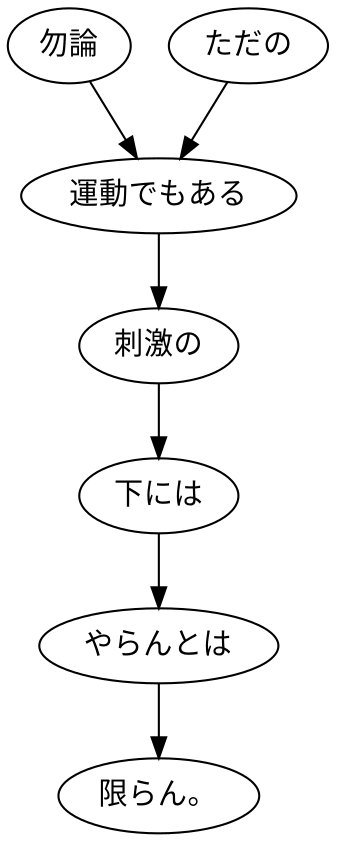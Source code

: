 digraph graph3952 {
	node0 [label="勿論"];
	node1 [label="ただの"];
	node2 [label="運動でもある"];
	node3 [label="刺激の"];
	node4 [label="下には"];
	node5 [label="やらんとは"];
	node6 [label="限らん。"];
	node0 -> node2;
	node1 -> node2;
	node2 -> node3;
	node3 -> node4;
	node4 -> node5;
	node5 -> node6;
}
